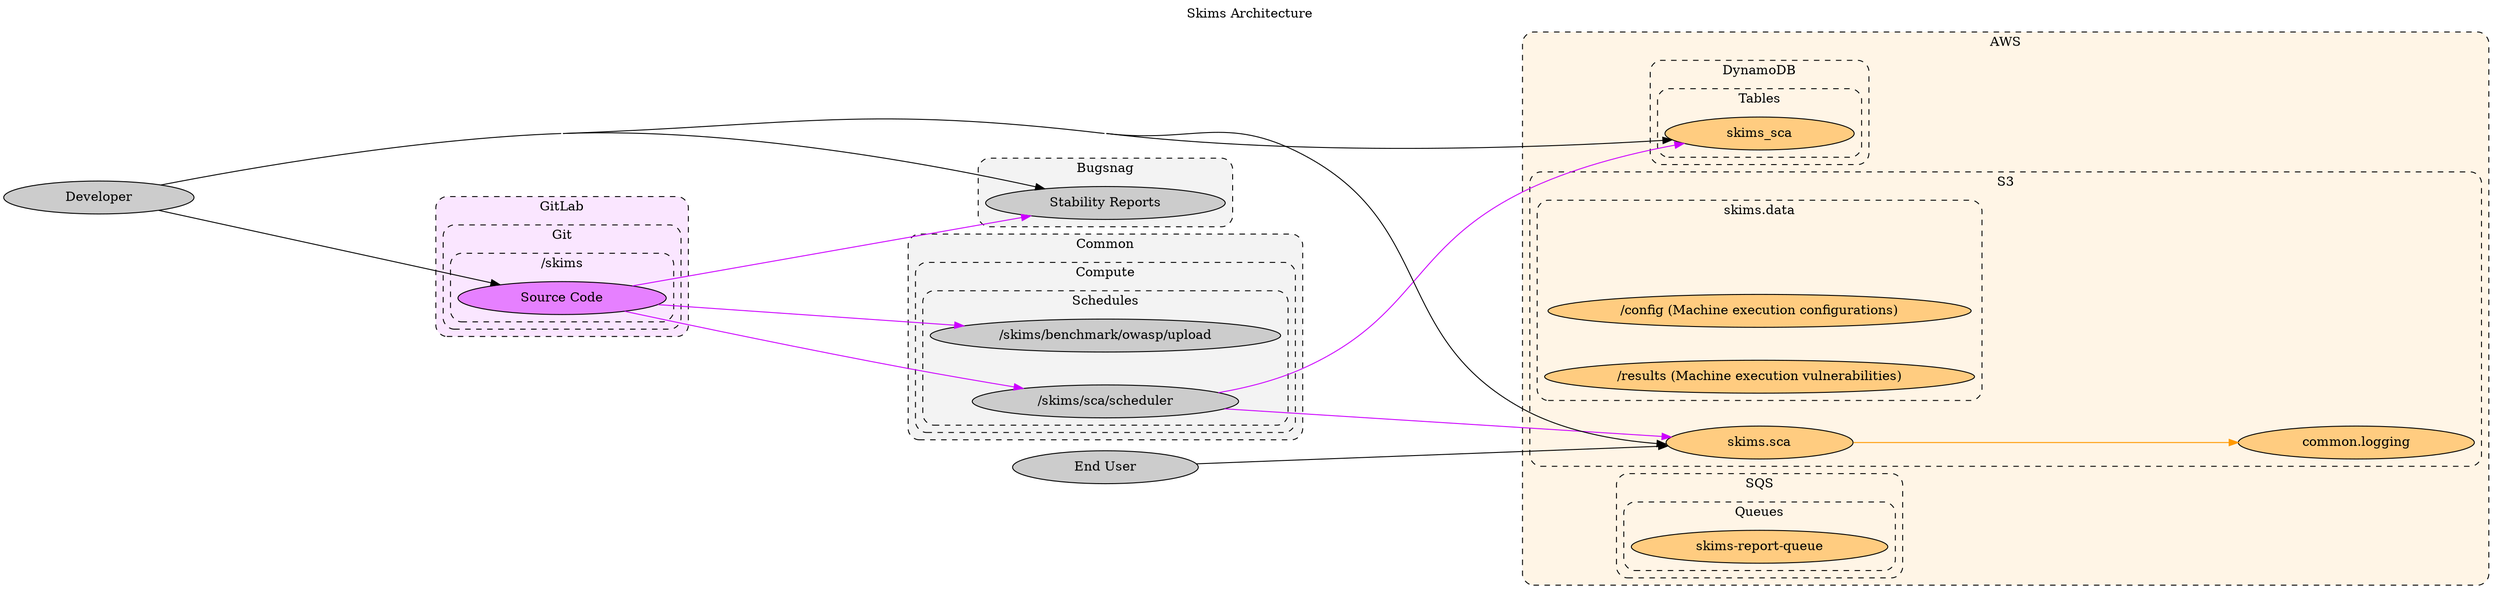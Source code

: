 // SPDX-FileCopyrightText: 2022 Fluid Attacks <development@fluidattacks.com>
//
// SPDX-License-Identifier: MPL-2.0

digraph skims {
  label="Skims Architecture"
  labelloc="t"
  compound="true"
  concentrate="true"
  rankdir="LR"
  ranksep="4.0"
  nodesep="0.5"
  overlap="scalexy"

  node[style="filled" margin="0.8,0.0"]
  graph[style="dashed,rounded"]

  subgraph cluster_aws {
    label="AWS"
    bgcolor="0.1 0.1 1.0"
    node[fillcolor="0.1 0.5 1.0"]

    subgraph cluster_aws_dynamodb {
      label="DynamoDB"

      subgraph cluster_aws_dynamodb_tables {
        label="Tables"

        aws_dynamodb_tables_skims_sca[label="skims_sca"]
      }
    }

    subgraph cluster_aws_s3 {
      label="S3"

      subgraph cluster_aws_s3_skims_data {
        label="skims.data"

        cluster_aws_s3_skims_data[label="" style="invis"]

        aws_s3_skims_data_config[label="/config (Machine execution configurations)" width="6.0"]
        aws_s3_skims_data_results[label="/results (Machine execution vulnerabilities)" width="6.0"]
      }

      aws_s3_skims_sca[label="skims.sca"]
      aws_s3_common_logging[label="common.logging"]
    }

    subgraph cluster_aws_sqs {
      label="SQS"

      subgraph cluster_aws_sqs_queues {
        label="Queues"

        aws_sqs_queues_skims_report_queue[label="skims-report-queue"]
      }
    }
  }

  subgraph cluster_bugsnag {
    label="Bugsnag"
    bgcolor="0.0 0.0 0.95"
    node[fillcolor="0.0 0.0 0.8"]

    bugsnag[label="Stability Reports"]
  }

  subgraph cluster_common {
    label="Common"
    bgcolor="0.0 0.0 0.95"
    node[fillcolor="0.0 0.0 0.8"]

    subgraph cluster_common_compute {
      label="Compute"

      subgraph cluster_common_compute_schedules {
        label="Schedules"

        common_compute_schedules_skims_benchmark_owasp_upload[label="/skims/benchmark/owasp/upload"]
        common_compute_schedules_skims_sca_scheduler[label="/skims/sca/scheduler"]
      }
    }
  }

  subgraph cluster_gitlab {
    label="GitLab"
    bgcolor="0.8 0.1 1.0"
    node[fillcolor="0.8 0.5 1.0"]

    subgraph cluster_gitlab_git {
      label="Git"

      subgraph cluster_gitlab_skims {
        label="/skims"

        gitlab_skims[label="Source Code"]
      }
    }
  }

  node[fillcolor="0.0 0.0 0.8"]
  end_user[label="End User"]
  developer[label="Developer"]

  edge[color="0.1 1.0 1.0"]
  aws_s3_skims_sca -> aws_s3_common_logging[]

  edge[color="0.8 1.0 1.0"]
  gitlab_skims -> bugsnag[]
  gitlab_skims -> common_compute_schedules_skims_benchmark_owasp_upload[]
  gitlab_skims -> common_compute_schedules_skims_sca_scheduler[]
  common_compute_schedules_skims_sca_scheduler -> aws_dynamodb_tables_skims_sca[]
  common_compute_schedules_skims_sca_scheduler -> aws_s3_skims_sca[]

  edge[color="0.0 0.0 0.0"]
  developer -> aws_dynamodb_tables_skims_sca[]
  developer -> aws_s3_skims_sca[]
  developer -> bugsnag[]
  developer -> gitlab_skims[]
  end_user -> aws_s3_skims_sca[]
}
